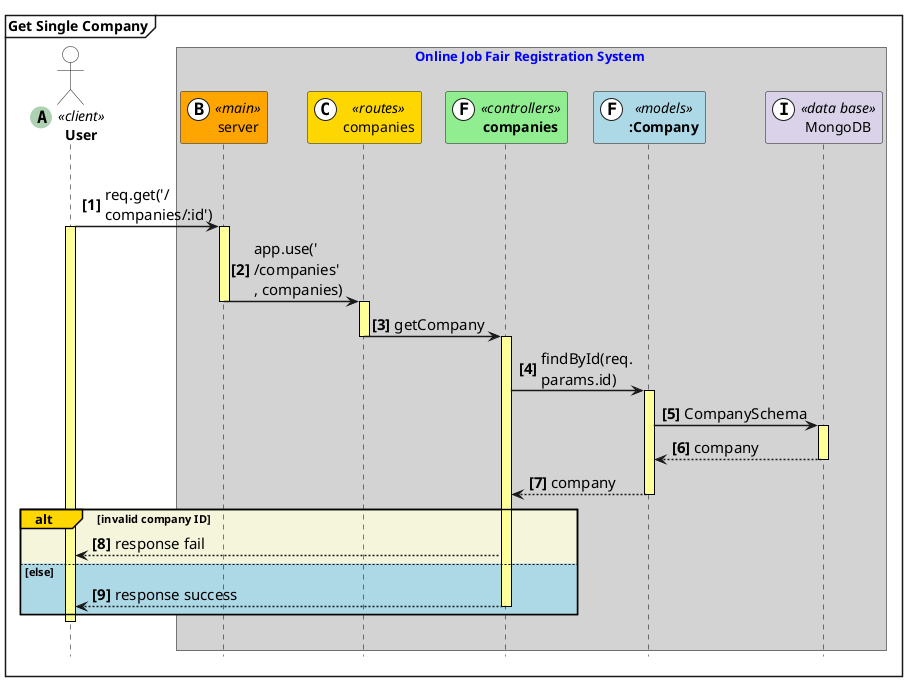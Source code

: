 @startuml
hide footbox
skinparam sequenceArrowThickness 1.5
skinparam fontsize 50
autonumber 1 "<b>[###]"
skinparam component {
skinparam defaultFontSize 16
'FontSize 13
'BackgroundColor<<Apache>> Red
'BorderColor<<Apache>> #FF6655
'FontName Courier
'BorderColor black
'BackgroundColor gold
'ArrowFontName Impact
ArrowFontSize 15
'ArrowColor #FF6655
'ArrowFontColor #777777
}
'skinparam backgroundColor #EEEBDC
Mainframe <b>Get Single Company</b>

actor "<b>User</b>" as user <<(A,#ADD1B2)client>>#White
Box Online Job Fair Registration System #lightgrey
participant "server" as server <<(B,#FFFFFF)main>>#Orange
'participant "auth" as rauth <<(C,#FFFFFF)routes>>#Gold
'participant "bookings" as rbookings <<(C,#FFFFFF)routes>>#Gold
participant "companies" as rcompanies <<(C,#FFFFFF)routes>>#Gold
'participant "<b>auth" as controllers_auth <<(D,#FFFFFF)controllers>>#LightGreen
'participant "<b>bookings" as controllers_bookings <<(D,#FFFFFF)controllers>>#LightGreen
participant "<b>companies" as controllers_companies <<(F,#FFFFFF)controllers>>#LightGreen
'participant "auth" as middleware_auth <<(E,#FFFFFF)middleware>>#Pink
participant "<b>:Company" as models_Company <<(F,#FFFFFF)models>>#LightBlue
'participant "<b>:Booking" as models_Booking <<(G,#FFFFFF)models>>#LightBlue
'participant "<b>:User" as models_User <<(H,#FFFFFF)models>>#LightBlue
participant "MongoDB" as mongo <<(I,#FFFFFF)data base>>#d9d2e9
end box

|||
user->server: req.get('/\ncompanies/:id')
Activate user
Activate server
'Route'
server->rcompanies: app.use('\n/companies'\n, companies)
DeActivate server
Activate rcompanies
'Controller bookings'
rcompanies->controllers_companies: getCompany
DeActivate rcompanies
Activate controllers_companies
controllers_companies->models_Company: findById(req.\nparams.id)
Activate models_Company
models_Company->mongo: CompanySchema
Activate mongo
mongo-->models_Company: company
DeActivate mongo
models_Company-->controllers_companies: company
DeActivate models_Company
Alt#Gold #Beige invalid company ID
controllers_companies-->user: response fail
Else #LightBlue else
controllers_companies-->user: response success
DeActivate controllers_companies
End Alt
DeActivate user
|||


skinparam sequence {
'Box ==============================
BoxBorderColor Black
BoxFontColor Blue
BoxFontSize 16
'LifeLine + Arrow ==============================
'ArrowColor DeepSkyBlue
LifeLineBorderColor Black
LifeLineBackgroundColor #FFFF99
'Participant ==============================
ParticipantBorderColor Black
'ParticipantBackgroundColor DodgerBlue
StereoTypeFontSize 14
ParticipantFontSize 16
ParticipantFontColor #0c0c0c
'ParticipantFontName Impact
'Actor ==============================
ActorBorderColor Black
ActorBackgroundColor White
ActorFontSize 16
ActorFontColor Black
'ActorFontName Aapex
' ===================================
}
@enduml